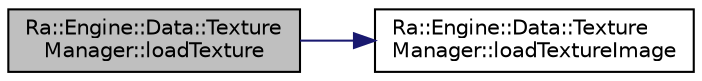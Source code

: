 digraph "Ra::Engine::Data::TextureManager::loadTexture"
{
 // INTERACTIVE_SVG=YES
 // LATEX_PDF_SIZE
  edge [fontname="Helvetica",fontsize="10",labelfontname="Helvetica",labelfontsize="10"];
  node [fontname="Helvetica",fontsize="10",shape=record];
  rankdir="LR";
  Node1 [label="Ra::Engine::Data::Texture\lManager::loadTexture",height=0.2,width=0.4,color="black", fillcolor="grey75", style="filled", fontcolor="black",tooltip=" "];
  Node1 -> Node2 [color="midnightblue",fontsize="10",style="solid",fontname="Helvetica"];
  Node2 [label="Ra::Engine::Data::Texture\lManager::loadTextureImage",height=0.2,width=0.4,color="black", fillcolor="white", style="filled",URL="$classRa_1_1Engine_1_1Data_1_1TextureManager.html#ab744921bc126b356965047f2d2945ee1",tooltip=" "];
}
